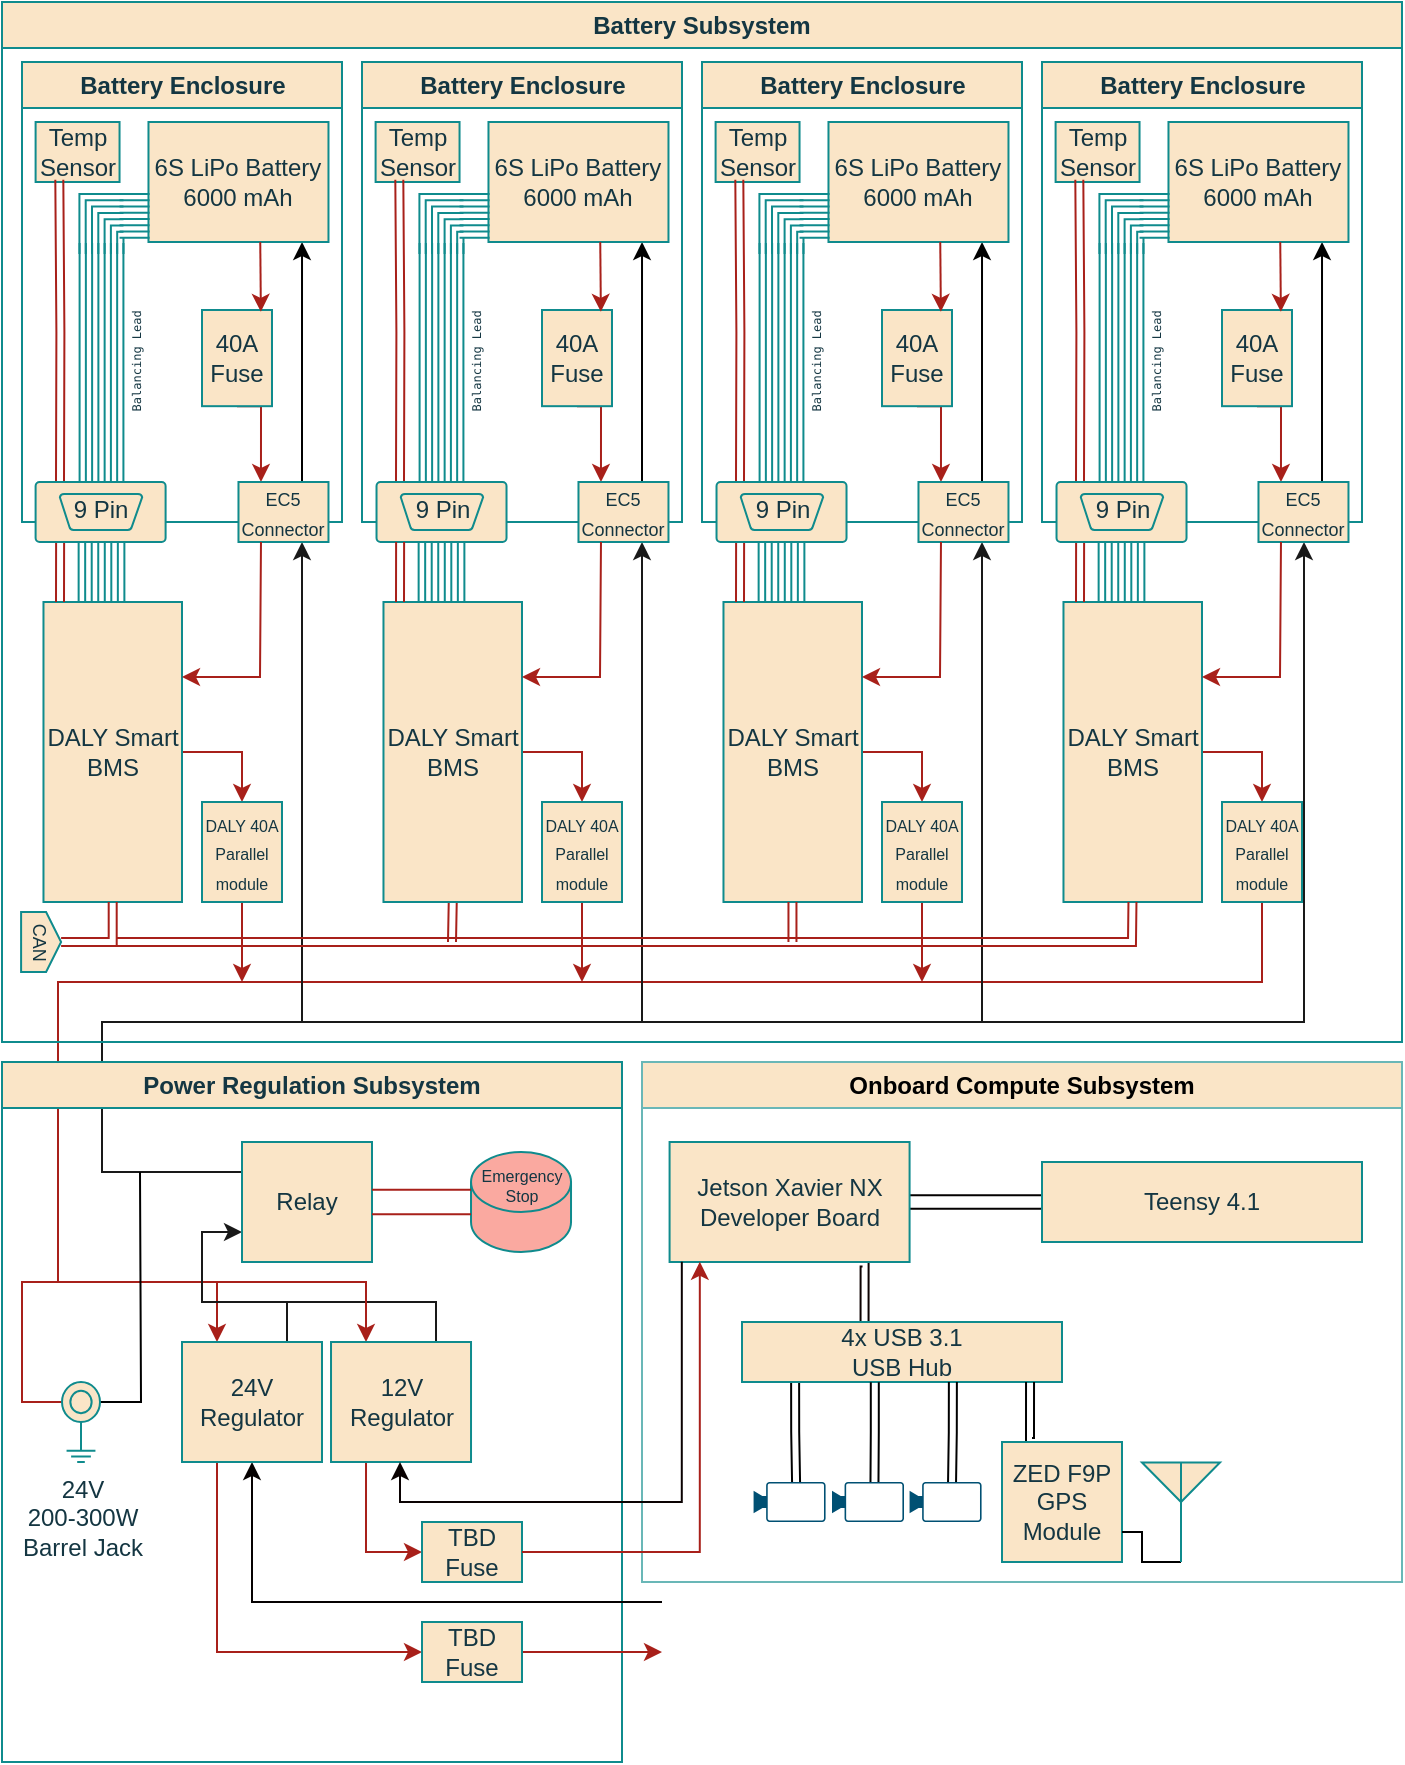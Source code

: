 <mxfile version="24.7.12">
  <diagram name="Page-1" id="U4LzexEA5z4gXmBC9XQn">
    <mxGraphModel dx="724" dy="360" grid="1" gridSize="10" guides="1" tooltips="1" connect="1" arrows="1" fold="1" page="1" pageScale="1" pageWidth="850" pageHeight="1100" background="#ffffff" math="0" shadow="0">
      <root>
        <mxCell id="0" />
        <mxCell id="1" parent="0" />
        <mxCell id="6z_8afMqLUwwlyAEEc4o-232" style="edgeStyle=orthogonalEdgeStyle;rounded=0;orthogonalLoop=1;jettySize=auto;html=1;exitX=0.5;exitY=1;exitDx=0;exitDy=0;labelBackgroundColor=none;strokeColor=#A8201A;fontColor=default;entryX=0.25;entryY=0;entryDx=0;entryDy=0;" parent="1" source="6z_8afMqLUwwlyAEEc4o-233" target="4kLDl25QIKVFQ8sIAu_H-13" edge="1">
          <mxGeometry relative="1" as="geometry">
            <mxPoint x="100" y="710" as="targetPoint" />
            <Array as="points">
              <mxPoint x="640" y="500" />
              <mxPoint x="38" y="500" />
              <mxPoint x="38" y="650" />
              <mxPoint x="118" y="650" />
            </Array>
          </mxGeometry>
        </mxCell>
        <mxCell id="6z_8afMqLUwwlyAEEc4o-218" style="edgeStyle=orthogonalEdgeStyle;rounded=0;orthogonalLoop=1;jettySize=auto;html=1;labelBackgroundColor=none;strokeColor=#191919;fontColor=default;exitX=0;exitY=0.25;exitDx=0;exitDy=0;" parent="1" source="4kLDl25QIKVFQ8sIAu_H-9" target="6z_8afMqLUwwlyAEEc4o-219" edge="1">
          <mxGeometry relative="1" as="geometry">
            <mxPoint x="120" y="620" as="sourcePoint" />
            <Array as="points">
              <mxPoint x="60" y="595" />
              <mxPoint x="60" y="520" />
              <mxPoint x="661" y="520" />
            </Array>
          </mxGeometry>
        </mxCell>
        <mxCell id="4kLDl25QIKVFQ8sIAu_H-2" value="Power Regulation Subsystem" style="swimlane;whiteSpace=wrap;html=1;collapsible=0;labelBackgroundColor=none;fillColor=#FAE5C7;strokeColor=#0F8B8D;fontColor=#143642;" parent="1" vertex="1">
          <mxGeometry x="10" y="540" width="310" height="350" as="geometry" />
        </mxCell>
        <mxCell id="4kLDl25QIKVFQ8sIAu_H-10" style="edgeStyle=orthogonalEdgeStyle;rounded=0;orthogonalLoop=1;jettySize=auto;html=1;strokeColor=#191919;fontColor=#143642;fillColor=#FAE5C7;entryX=0;entryY=0.75;entryDx=0;entryDy=0;exitX=0.75;exitY=0;exitDx=0;exitDy=0;" parent="4kLDl25QIKVFQ8sIAu_H-2" source="4kLDl25QIKVFQ8sIAu_H-13" target="4kLDl25QIKVFQ8sIAu_H-9" edge="1">
          <mxGeometry relative="1" as="geometry">
            <mxPoint x="80" y="130" as="sourcePoint" />
            <Array as="points">
              <mxPoint x="143" y="120" />
              <mxPoint x="100" y="120" />
              <mxPoint x="100" y="85" />
            </Array>
          </mxGeometry>
        </mxCell>
        <mxCell id="4kLDl25QIKVFQ8sIAu_H-9" value="Relay" style="whiteSpace=wrap;html=1;strokeColor=#0F8B8D;fontColor=#143642;fillColor=#FAE5C7;" parent="4kLDl25QIKVFQ8sIAu_H-2" vertex="1">
          <mxGeometry x="120" y="40" width="65" height="60" as="geometry" />
        </mxCell>
        <mxCell id="4kLDl25QIKVFQ8sIAu_H-25" style="edgeStyle=orthogonalEdgeStyle;rounded=0;orthogonalLoop=1;jettySize=auto;html=1;strokeColor=#050101;fontColor=#143642;fillColor=#FAE5C7;entryX=0.5;entryY=1;entryDx=0;entryDy=0;" parent="4kLDl25QIKVFQ8sIAu_H-2" target="4kLDl25QIKVFQ8sIAu_H-13" edge="1">
          <mxGeometry relative="1" as="geometry">
            <mxPoint x="330" y="270" as="sourcePoint" />
            <Array as="points">
              <mxPoint x="310" y="270" />
              <mxPoint x="125" y="270" />
            </Array>
          </mxGeometry>
        </mxCell>
        <mxCell id="CXnemEisMQlB7KgPm6j0-24" style="edgeStyle=orthogonalEdgeStyle;shape=connector;rounded=0;orthogonalLoop=1;jettySize=auto;html=1;entryX=0;entryY=0.5;entryDx=0;entryDy=0;strokeColor=#A8201A;align=center;verticalAlign=middle;fontFamily=Helvetica;fontSize=11;fontColor=#143642;labelBackgroundColor=default;endArrow=classic;fillColor=#FAE5C7;exitX=0.25;exitY=1;exitDx=0;exitDy=0;" parent="4kLDl25QIKVFQ8sIAu_H-2" source="4kLDl25QIKVFQ8sIAu_H-13" target="4kLDl25QIKVFQ8sIAu_H-26" edge="1">
          <mxGeometry relative="1" as="geometry">
            <Array as="points">
              <mxPoint x="108" y="295" />
            </Array>
          </mxGeometry>
        </mxCell>
        <mxCell id="4kLDl25QIKVFQ8sIAu_H-13" value="24V Regulator" style="rounded=0;whiteSpace=wrap;html=1;strokeColor=#0F8B8D;fontColor=#143642;fillColor=#FAE5C7;" parent="4kLDl25QIKVFQ8sIAu_H-2" vertex="1">
          <mxGeometry x="90" y="140" width="70" height="60" as="geometry" />
        </mxCell>
        <mxCell id="4kLDl25QIKVFQ8sIAu_H-16" style="edgeStyle=orthogonalEdgeStyle;rounded=0;orthogonalLoop=1;jettySize=auto;html=1;strokeColor=#191919;fontColor=#143642;fillColor=#FAE5C7;endArrow=none;endFill=0;exitX=0.75;exitY=0;exitDx=0;exitDy=0;" parent="4kLDl25QIKVFQ8sIAu_H-2" source="4kLDl25QIKVFQ8sIAu_H-14" edge="1">
          <mxGeometry relative="1" as="geometry">
            <mxPoint x="140" y="120" as="targetPoint" />
            <Array as="points">
              <mxPoint x="217" y="120" />
            </Array>
          </mxGeometry>
        </mxCell>
        <mxCell id="4kLDl25QIKVFQ8sIAu_H-18" style="edgeStyle=orthogonalEdgeStyle;rounded=0;orthogonalLoop=1;jettySize=auto;html=1;strokeColor=#A8201A;fontColor=#143642;fillColor=#FAE5C7;entryX=0.25;entryY=0;entryDx=0;entryDy=0;" parent="4kLDl25QIKVFQ8sIAu_H-2" target="4kLDl25QIKVFQ8sIAu_H-14" edge="1">
          <mxGeometry relative="1" as="geometry">
            <mxPoint x="107" y="110" as="sourcePoint" />
            <Array as="points">
              <mxPoint x="182" y="110" />
            </Array>
          </mxGeometry>
        </mxCell>
        <mxCell id="4kLDl25QIKVFQ8sIAu_H-28" style="edgeStyle=orthogonalEdgeStyle;rounded=0;orthogonalLoop=1;jettySize=auto;html=1;strokeColor=#A8201A;fontColor=#143642;fillColor=#FAE5C7;exitX=0.25;exitY=1;exitDx=0;exitDy=0;entryX=0;entryY=0.5;entryDx=0;entryDy=0;" parent="4kLDl25QIKVFQ8sIAu_H-2" source="4kLDl25QIKVFQ8sIAu_H-14" target="4kLDl25QIKVFQ8sIAu_H-29" edge="1">
          <mxGeometry relative="1" as="geometry">
            <mxPoint x="180" y="230" as="targetPoint" />
          </mxGeometry>
        </mxCell>
        <mxCell id="4kLDl25QIKVFQ8sIAu_H-14" value="12V Regulator" style="rounded=0;whiteSpace=wrap;html=1;strokeColor=#0F8B8D;fontColor=#143642;fillColor=#FAE5C7;" parent="4kLDl25QIKVFQ8sIAu_H-2" vertex="1">
          <mxGeometry x="164.51" y="140" width="70" height="60" as="geometry" />
        </mxCell>
        <mxCell id="CXnemEisMQlB7KgPm6j0-25" style="edgeStyle=orthogonalEdgeStyle;shape=connector;rounded=0;orthogonalLoop=1;jettySize=auto;html=1;strokeColor=#A8201A;align=center;verticalAlign=middle;fontFamily=Helvetica;fontSize=11;fontColor=#143642;labelBackgroundColor=default;endArrow=classic;fillColor=#FAE5C7;" parent="4kLDl25QIKVFQ8sIAu_H-2" source="4kLDl25QIKVFQ8sIAu_H-26" edge="1">
          <mxGeometry relative="1" as="geometry">
            <mxPoint x="330" y="295" as="targetPoint" />
          </mxGeometry>
        </mxCell>
        <mxCell id="4kLDl25QIKVFQ8sIAu_H-26" value="TBD&lt;div&gt;Fuse&lt;/div&gt;" style="whiteSpace=wrap;html=1;strokeColor=#0F8B8D;fontColor=#143642;fillColor=#FAE5C7;" parent="4kLDl25QIKVFQ8sIAu_H-2" vertex="1">
          <mxGeometry x="210" y="280" width="50" height="30" as="geometry" />
        </mxCell>
        <mxCell id="4kLDl25QIKVFQ8sIAu_H-29" value="TBD&lt;div&gt;Fuse&lt;/div&gt;" style="whiteSpace=wrap;html=1;strokeColor=#0F8B8D;fontColor=#143642;fillColor=#FAE5C7;" parent="4kLDl25QIKVFQ8sIAu_H-2" vertex="1">
          <mxGeometry x="210" y="230" width="50" height="30" as="geometry" />
        </mxCell>
        <mxCell id="4kLDl25QIKVFQ8sIAu_H-21" value="&lt;font style=&quot;font-size: 8px;&quot;&gt;Emergency Stop&lt;/font&gt;" style="shape=cylinder3;whiteSpace=wrap;html=1;boundedLbl=1;backgroundOutline=1;size=15;strokeColor=#0F8B8D;fontColor=#143642;fillColor=#FAA9A0;spacingTop=-41;fontSize=8;" parent="4kLDl25QIKVFQ8sIAu_H-2" vertex="1">
          <mxGeometry x="234.51" y="45" width="50" height="50" as="geometry" />
        </mxCell>
        <mxCell id="4kLDl25QIKVFQ8sIAu_H-11" style="edgeStyle=orthogonalEdgeStyle;rounded=0;orthogonalLoop=1;jettySize=auto;html=1;exitX=1;exitY=0.5;exitDx=0;exitDy=0;strokeColor=#A8201A;fontColor=#143642;fillColor=#FAE5C7;shape=link;width=12.326;entryX=0;entryY=0.5;entryDx=0;entryDy=0;entryPerimeter=0;" parent="4kLDl25QIKVFQ8sIAu_H-2" source="4kLDl25QIKVFQ8sIAu_H-9" target="4kLDl25QIKVFQ8sIAu_H-21" edge="1">
          <mxGeometry relative="1" as="geometry">
            <mxPoint x="240" y="60" as="targetPoint" />
          </mxGeometry>
        </mxCell>
        <mxCell id="i5OIsY9urdnVdyhrmxkR-5" style="edgeStyle=orthogonalEdgeStyle;rounded=0;orthogonalLoop=1;jettySize=auto;html=1;fontFamily=Helvetica;fontSize=12;fontColor=#143642;exitX=1;exitY=0.25;exitDx=0;exitDy=0;exitPerimeter=0;endArrow=none;endFill=0;" edge="1" parent="4kLDl25QIKVFQ8sIAu_H-2" source="i5OIsY9urdnVdyhrmxkR-4">
          <mxGeometry relative="1" as="geometry">
            <mxPoint x="69" y="55" as="targetPoint" />
          </mxGeometry>
        </mxCell>
        <mxCell id="i5OIsY9urdnVdyhrmxkR-6" style="edgeStyle=orthogonalEdgeStyle;rounded=0;orthogonalLoop=1;jettySize=auto;html=1;fontFamily=Helvetica;fontSize=12;fontColor=#143642;strokeColor=#a8201a;endArrow=none;endFill=0;exitX=0;exitY=0.25;exitDx=0;exitDy=0;exitPerimeter=0;" edge="1" parent="4kLDl25QIKVFQ8sIAu_H-2" source="i5OIsY9urdnVdyhrmxkR-4">
          <mxGeometry relative="1" as="geometry">
            <mxPoint x="30" y="110" as="targetPoint" />
            <Array as="points">
              <mxPoint x="10" y="170" />
              <mxPoint x="10" y="110" />
            </Array>
          </mxGeometry>
        </mxCell>
        <mxCell id="i5OIsY9urdnVdyhrmxkR-4" value="24V&lt;div&gt;200-300W&lt;/div&gt;&lt;div&gt;Barrel Jack&lt;/div&gt;" style="pointerEvents=1;verticalLabelPosition=bottom;shadow=0;dashed=0;align=center;html=1;verticalAlign=top;shape=mxgraph.electrical.miscellaneous.shielded_jack_plug;rounded=0;strokeColor=#0F8B8D;fontFamily=Helvetica;fontSize=12;fontColor=#143642;fillColor=#FAE5C7;" vertex="1" parent="4kLDl25QIKVFQ8sIAu_H-2">
          <mxGeometry x="30" y="160" width="19" height="40" as="geometry" />
        </mxCell>
        <mxCell id="CXnemEisMQlB7KgPm6j0-1" value="Onboard Compute Subsystem" style="swimlane;whiteSpace=wrap;html=1;fillColor=#fae5c7;collapsible=0;strokeWidth=1;strokeColor=#69b7b7;" parent="1" vertex="1">
          <mxGeometry x="330" y="540" width="380" height="260" as="geometry" />
        </mxCell>
        <mxCell id="CXnemEisMQlB7KgPm6j0-29" style="edgeStyle=orthogonalEdgeStyle;shape=link;rounded=0;orthogonalLoop=1;jettySize=auto;html=1;entryX=0;entryY=0.5;entryDx=0;entryDy=0;strokeColor=#030000;align=center;verticalAlign=middle;fontFamily=Helvetica;fontSize=12;fontColor=#143642;labelBackgroundColor=default;endArrow=classic;fillColor=#FAE5C7;width=6.667;" parent="CXnemEisMQlB7KgPm6j0-1" source="CXnemEisMQlB7KgPm6j0-27" target="CXnemEisMQlB7KgPm6j0-28" edge="1">
          <mxGeometry relative="1" as="geometry" />
        </mxCell>
        <mxCell id="CXnemEisMQlB7KgPm6j0-32" value="" style="edgeStyle=orthogonalEdgeStyle;shape=link;rounded=0;orthogonalLoop=1;jettySize=auto;html=1;strokeColor=#0D0202;align=center;verticalAlign=middle;fontFamily=Helvetica;fontSize=12;fontColor=#143642;labelBackgroundColor=default;endArrow=classic;fillColor=#FAE5C7;exitX=0.804;exitY=1.005;exitDx=0;exitDy=0;entryX=0.383;entryY=0.007;entryDx=0;entryDy=0;exitPerimeter=0;entryPerimeter=0;" parent="CXnemEisMQlB7KgPm6j0-1" source="CXnemEisMQlB7KgPm6j0-27" target="CXnemEisMQlB7KgPm6j0-31" edge="1">
          <mxGeometry relative="1" as="geometry" />
        </mxCell>
        <mxCell id="CXnemEisMQlB7KgPm6j0-27" value="Jetson Xavier NX Developer Board" style="whiteSpace=wrap;html=1;rounded=0;strokeColor=#0F8B8D;align=center;verticalAlign=middle;fontFamily=Helvetica;fontSize=12;fontColor=#143642;fillColor=#FAE5C7;" parent="CXnemEisMQlB7KgPm6j0-1" vertex="1">
          <mxGeometry x="13.79" y="40" width="120" height="60" as="geometry" />
        </mxCell>
        <mxCell id="CXnemEisMQlB7KgPm6j0-28" value="Teensy 4.1" style="rounded=0;whiteSpace=wrap;html=1;strokeColor=#0F8B8D;align=center;verticalAlign=middle;fontFamily=Helvetica;fontSize=12;fontColor=#143642;fillColor=#FAE5C7;" parent="CXnemEisMQlB7KgPm6j0-1" vertex="1">
          <mxGeometry x="200" y="50" width="160" height="40" as="geometry" />
        </mxCell>
        <mxCell id="CXnemEisMQlB7KgPm6j0-33" style="edgeStyle=orthogonalEdgeStyle;shape=link;rounded=0;orthogonalLoop=1;jettySize=auto;html=1;strokeColor=#000000;align=center;verticalAlign=middle;fontFamily=Helvetica;fontSize=12;fontColor=#143642;labelBackgroundColor=default;endArrow=classic;fillColor=#FAE5C7;entryX=0.59;entryY=0;entryDx=0;entryDy=0;entryPerimeter=0;exitX=0.166;exitY=0.964;exitDx=0;exitDy=0;exitPerimeter=0;" parent="CXnemEisMQlB7KgPm6j0-1" edge="1" target="CXnemEisMQlB7KgPm6j0-34" source="CXnemEisMQlB7KgPm6j0-31">
          <mxGeometry relative="1" as="geometry">
            <mxPoint x="70" y="180" as="targetPoint" />
            <mxPoint x="70.018" y="160" as="sourcePoint" />
          </mxGeometry>
        </mxCell>
        <mxCell id="CXnemEisMQlB7KgPm6j0-31" value="4x USB 3.1&lt;div&gt;USB Hub&lt;/div&gt;" style="whiteSpace=wrap;html=1;fillColor=#FAE5C7;strokeColor=#0F8B8D;fontColor=#143642;rounded=0;" parent="CXnemEisMQlB7KgPm6j0-1" vertex="1">
          <mxGeometry x="50" y="130" width="160" height="30" as="geometry" />
        </mxCell>
        <mxCell id="CXnemEisMQlB7KgPm6j0-34" value="" style="points=[[0,0.5,0],[0.19,0.02,0],[0.59,0,0],[0.985,0.02,0],[1,0.5,0],[0.985,0.98,0],[0.59,1,0],[0.19,0.98,0]];verticalLabelPosition=bottom;sketch=0;html=1;verticalAlign=top;aspect=fixed;align=center;pointerEvents=1;shape=mxgraph.cisco19.camera;fillColor=#005073;strokeColor=none;rounded=0;fontFamily=Helvetica;fontSize=12;fontColor=#143642;strokeWidth=1;perimeterSpacing=0;" parent="CXnemEisMQlB7KgPm6j0-1" vertex="1">
          <mxGeometry x="55.79" y="210" width="36" height="20" as="geometry" />
        </mxCell>
        <mxCell id="CXnemEisMQlB7KgPm6j0-35" style="edgeStyle=orthogonalEdgeStyle;shape=link;rounded=0;orthogonalLoop=1;jettySize=auto;html=1;strokeColor=#000000;align=center;verticalAlign=middle;fontFamily=Helvetica;fontSize=12;fontColor=#143642;labelBackgroundColor=default;endArrow=classic;fillColor=#FAE5C7;entryX=0.59;entryY=0;entryDx=0;entryDy=0;entryPerimeter=0;exitX=0.415;exitY=1.005;exitDx=0;exitDy=0;exitPerimeter=0;" parent="CXnemEisMQlB7KgPm6j0-1" edge="1" target="CXnemEisMQlB7KgPm6j0-36" source="CXnemEisMQlB7KgPm6j0-31">
          <mxGeometry relative="1" as="geometry">
            <mxPoint x="112" y="180" as="targetPoint" />
            <mxPoint x="112.018" y="160" as="sourcePoint" />
          </mxGeometry>
        </mxCell>
        <mxCell id="CXnemEisMQlB7KgPm6j0-36" value="" style="points=[[0,0.5,0],[0.19,0.02,0],[0.59,0,0],[0.985,0.02,0],[1,0.5,0],[0.985,0.98,0],[0.59,1,0],[0.19,0.98,0]];verticalLabelPosition=bottom;sketch=0;html=1;verticalAlign=top;aspect=fixed;align=center;pointerEvents=1;shape=mxgraph.cisco19.camera;fillColor=#005073;strokeColor=none;rounded=0;fontFamily=Helvetica;fontSize=12;fontColor=#143642;strokeWidth=1;perimeterSpacing=0;" parent="CXnemEisMQlB7KgPm6j0-1" vertex="1">
          <mxGeometry x="95" y="210" width="36" height="20" as="geometry" />
        </mxCell>
        <mxCell id="CXnemEisMQlB7KgPm6j0-37" style="edgeStyle=orthogonalEdgeStyle;shape=link;rounded=0;orthogonalLoop=1;jettySize=auto;html=1;strokeColor=#000000;align=center;verticalAlign=middle;fontFamily=Helvetica;fontSize=12;fontColor=#143642;labelBackgroundColor=default;endArrow=classic;fillColor=#FAE5C7;entryX=0.59;entryY=0;entryDx=0;entryDy=0;entryPerimeter=0;exitX=0.659;exitY=1;exitDx=0;exitDy=0;exitPerimeter=0;" parent="CXnemEisMQlB7KgPm6j0-1" edge="1" target="CXnemEisMQlB7KgPm6j0-38" source="CXnemEisMQlB7KgPm6j0-31">
          <mxGeometry relative="1" as="geometry">
            <mxPoint x="153.79" y="180" as="targetPoint" />
            <mxPoint x="153.808" y="160" as="sourcePoint" />
          </mxGeometry>
        </mxCell>
        <mxCell id="CXnemEisMQlB7KgPm6j0-38" value="" style="points=[[0,0.5,0],[0.19,0.02,0],[0.59,0,0],[0.985,0.02,0],[1,0.5,0],[0.985,0.98,0],[0.59,1,0],[0.19,0.98,0]];verticalLabelPosition=bottom;sketch=0;html=1;verticalAlign=top;aspect=fixed;align=center;pointerEvents=1;shape=mxgraph.cisco19.camera;fillColor=#005073;strokeColor=none;rounded=0;fontFamily=Helvetica;fontSize=12;fontColor=#143642;strokeWidth=1;perimeterSpacing=0;" parent="CXnemEisMQlB7KgPm6j0-1" vertex="1">
          <mxGeometry x="133.79" y="210" width="36" height="20" as="geometry" />
        </mxCell>
        <mxCell id="CXnemEisMQlB7KgPm6j0-40" style="edgeStyle=orthogonalEdgeStyle;shape=link;rounded=0;orthogonalLoop=1;jettySize=auto;html=1;strokeColor=#000000;align=center;verticalAlign=middle;fontFamily=Helvetica;fontSize=12;fontColor=#143642;labelBackgroundColor=default;endArrow=classic;fillColor=#FAE5C7;entryX=0.25;entryY=0;entryDx=0;entryDy=0;" parent="CXnemEisMQlB7KgPm6j0-1" edge="1" target="i5OIsY9urdnVdyhrmxkR-7">
          <mxGeometry relative="1" as="geometry">
            <mxPoint x="194" y="180" as="targetPoint" />
            <mxPoint x="194.018" y="160" as="sourcePoint" />
            <Array as="points">
              <mxPoint x="194" y="190" />
            </Array>
          </mxGeometry>
        </mxCell>
        <mxCell id="i5OIsY9urdnVdyhrmxkR-7" value="ZED F9P&lt;div&gt;GPS Module&lt;/div&gt;" style="whiteSpace=wrap;html=1;rounded=0;strokeColor=#0F8B8D;align=center;verticalAlign=middle;fontFamily=Helvetica;fontSize=12;fontColor=#143642;fillColor=#FAE5C7;" vertex="1" parent="CXnemEisMQlB7KgPm6j0-1">
          <mxGeometry x="180" y="190" width="60" height="60" as="geometry" />
        </mxCell>
        <mxCell id="i5OIsY9urdnVdyhrmxkR-10" value="" style="edgeStyle=orthogonalEdgeStyle;rounded=0;orthogonalLoop=1;jettySize=auto;html=1;fontFamily=Helvetica;fontSize=12;fontColor=#143642;exitX=0.5;exitY=1;exitDx=0;exitDy=0;exitPerimeter=0;endArrow=none;endFill=0;entryX=1;entryY=0.75;entryDx=0;entryDy=0;" edge="1" parent="CXnemEisMQlB7KgPm6j0-1" source="i5OIsY9urdnVdyhrmxkR-9" target="i5OIsY9urdnVdyhrmxkR-7">
          <mxGeometry relative="1" as="geometry">
            <mxPoint x="290" y="190" as="targetPoint" />
            <Array as="points">
              <mxPoint x="250" y="250" />
              <mxPoint x="250" y="235" />
            </Array>
          </mxGeometry>
        </mxCell>
        <mxCell id="i5OIsY9urdnVdyhrmxkR-9" value="" style="verticalLabelPosition=bottom;shadow=0;dashed=0;align=center;html=1;verticalAlign=top;shape=mxgraph.electrical.radio.aerial_-_antenna_2;rounded=0;strokeColor=#0F8B8D;fontFamily=Helvetica;fontSize=12;fontColor=#143642;fillColor=#FAE5C7;" vertex="1" parent="CXnemEisMQlB7KgPm6j0-1">
          <mxGeometry x="250" y="200" width="39" height="50" as="geometry" />
        </mxCell>
        <mxCell id="6z_8afMqLUwwlyAEEc4o-169" value="Battery Subsystem" style="swimlane;whiteSpace=wrap;html=1;strokeColor=#0F8B8D;fontColor=#143642;fillColor=#FAE5C7;collapsible=0;labelBackgroundColor=none;" parent="1" vertex="1">
          <mxGeometry x="10" y="10" width="700" height="520" as="geometry" />
        </mxCell>
        <mxCell id="nOU4_NgVh6XaABi12xhm-1" value="Battery Enclosure" style="swimlane;whiteSpace=wrap;html=1;spacingLeft=1;labelBackgroundColor=none;fillColor=#FAE5C7;strokeColor=#0F8B8D;fontColor=#143642;rounded=0;collapsible=0;" parent="6z_8afMqLUwwlyAEEc4o-169" vertex="1">
          <mxGeometry x="10" y="30" width="160" height="230" as="geometry">
            <mxRectangle x="30" y="10" width="140" height="30" as="alternateBounds" />
          </mxGeometry>
        </mxCell>
        <mxCell id="6z_8afMqLUwwlyAEEc4o-11" style="edgeStyle=orthogonalEdgeStyle;rounded=0;orthogonalLoop=1;jettySize=auto;html=1;exitX=0.5;exitY=1;exitDx=0;exitDy=0;entryX=0.25;entryY=0;entryDx=0;entryDy=0;strokeColor=#A8201A;fontColor=default;fillColor=#FAE5C7;labelBackgroundColor=none;" parent="nOU4_NgVh6XaABi12xhm-1" source="6z_8afMqLUwwlyAEEc4o-6" target="nOU4_NgVh6XaABi12xhm-57" edge="1">
          <mxGeometry relative="1" as="geometry" />
        </mxCell>
        <mxCell id="6z_8afMqLUwwlyAEEc4o-12" style="edgeStyle=orthogonalEdgeStyle;rounded=0;orthogonalLoop=1;jettySize=auto;html=1;entryX=0.853;entryY=1;entryDx=0;entryDy=0;entryPerimeter=0;strokeColor=#000000;fontColor=default;fillColor=#FAE5C7;labelBackgroundColor=none;" parent="nOU4_NgVh6XaABi12xhm-1" source="nOU4_NgVh6XaABi12xhm-57" target="nOU4_NgVh6XaABi12xhm-2" edge="1">
          <mxGeometry relative="1" as="geometry">
            <mxPoint x="133.2" y="89.04" as="targetPoint" />
            <Array as="points">
              <mxPoint x="140" y="180" />
              <mxPoint x="140" y="180" />
            </Array>
          </mxGeometry>
        </mxCell>
        <mxCell id="nOU4_NgVh6XaABi12xhm-2" value="6S LiPo Battery&lt;div&gt;6000 mAh&lt;/div&gt;" style="rounded=0;whiteSpace=wrap;html=1;labelBackgroundColor=none;fillColor=#FAE5C7;strokeColor=#0F8B8D;fontColor=#143642;" parent="nOU4_NgVh6XaABi12xhm-1" vertex="1">
          <mxGeometry x="63.24" y="30" width="90" height="60" as="geometry" />
        </mxCell>
        <mxCell id="nOU4_NgVh6XaABi12xhm-8" value="&lt;pre style=&quot;font-size: 6px; line-height: 0%;&quot;&gt;Balancing Lead&lt;/pre&gt;" style="verticalLabelPosition=bottom;shadow=0;align=center;html=1;verticalAlign=top;shape=mxgraph.electrical.transmission.8_line_bus;rotation=-90;spacingLeft=0;spacingTop=-6;labelBackgroundColor=none;fillColor=#FAE5C7;strokeColor=#0F8B8D;fontColor=#143642;rounded=0;" parent="nOU4_NgVh6XaABi12xhm-1" vertex="1">
          <mxGeometry x="-20" y="139.26" width="119.51" height="21.91" as="geometry" />
        </mxCell>
        <mxCell id="6z_8afMqLUwwlyAEEc4o-162" style="edgeStyle=orthogonalEdgeStyle;rounded=0;orthogonalLoop=1;jettySize=auto;html=1;labelBackgroundColor=none;strokeColor=#191919;fontColor=default;" parent="nOU4_NgVh6XaABi12xhm-1" target="nOU4_NgVh6XaABi12xhm-57" edge="1">
          <mxGeometry relative="1" as="geometry">
            <mxPoint x="140" y="480" as="sourcePoint" />
            <Array as="points">
              <mxPoint x="140" y="350" />
              <mxPoint x="140" y="350" />
            </Array>
          </mxGeometry>
        </mxCell>
        <mxCell id="nOU4_NgVh6XaABi12xhm-57" value="&lt;font style=&quot;font-size: 9px;&quot;&gt;EC5 Connector&lt;/font&gt;" style="whiteSpace=wrap;html=1;strokeColor=#0F8B8D;fontColor=#143642;fillColor=#FAE5C7;rounded=0;labelBackgroundColor=none;" parent="nOU4_NgVh6XaABi12xhm-1" vertex="1">
          <mxGeometry x="108.24" y="210" width="45" height="30" as="geometry" />
        </mxCell>
        <mxCell id="6z_8afMqLUwwlyAEEc4o-6" value="40A Fuse" style="whiteSpace=wrap;html=1;strokeColor=#0F8B8D;fontColor=#143642;fillColor=#FAE5C7;labelBackgroundColor=none;" parent="nOU4_NgVh6XaABi12xhm-1" vertex="1">
          <mxGeometry x="90.0" y="124.0" width="35" height="48.09" as="geometry" />
        </mxCell>
        <mxCell id="6z_8afMqLUwwlyAEEc4o-13" value="" style="verticalLabelPosition=bottom;shadow=0;dashed=0;align=center;html=1;verticalAlign=top;shape=mxgraph.electrical.transmission.eightLineBusElbow;notch=180;strokeColor=#0F8B8D;fontColor=#143642;fillColor=#FAE5C7;rotation=-180;labelBackgroundColor=none;" parent="nOU4_NgVh6XaABi12xhm-1" vertex="1">
          <mxGeometry x="28.71" y="66" width="22.03" height="30" as="geometry" />
        </mxCell>
        <mxCell id="6z_8afMqLUwwlyAEEc4o-15" value="&lt;pre style=&quot;font-size: 6px; line-height: 0%;&quot;&gt;&lt;br&gt;&lt;/pre&gt;" style="verticalLabelPosition=bottom;shadow=0;align=center;html=1;verticalAlign=top;shape=mxgraph.electrical.transmission.8_line_bus;rotation=-180;spacingLeft=0;spacingTop=-6;labelBackgroundColor=none;fillColor=#FAE5C7;strokeColor=#0F8B8D;fontColor=#143642;rounded=0;" parent="nOU4_NgVh6XaABi12xhm-1" vertex="1">
          <mxGeometry x="48.77" y="66" width="15.02" height="21.91" as="geometry" />
        </mxCell>
        <mxCell id="6z_8afMqLUwwlyAEEc4o-3" value="Temp&lt;div&gt;Sensor&lt;/div&gt;" style="whiteSpace=wrap;html=1;labelBackgroundColor=none;fillColor=#FAE5C7;strokeColor=#0F8B8D;fontColor=#143642;" parent="nOU4_NgVh6XaABi12xhm-1" vertex="1">
          <mxGeometry x="6.8" y="30" width="41.97" height="30" as="geometry" />
        </mxCell>
        <mxCell id="6z_8afMqLUwwlyAEEc4o-18" style="edgeStyle=orthogonalEdgeStyle;rounded=0;orthogonalLoop=1;jettySize=auto;html=1;strokeColor=#A8201A;fontColor=default;fillColor=#FAE5C7;shape=link;labelBackgroundColor=none;" parent="nOU4_NgVh6XaABi12xhm-1" edge="1">
          <mxGeometry relative="1" as="geometry">
            <mxPoint x="18.661" y="58.89" as="sourcePoint" />
            <mxPoint x="19" y="210" as="targetPoint" />
            <Array as="points" />
          </mxGeometry>
        </mxCell>
        <mxCell id="6z_8afMqLUwwlyAEEc4o-170" style="edgeStyle=orthogonalEdgeStyle;rounded=0;orthogonalLoop=1;jettySize=auto;html=1;entryX=0.841;entryY=0.019;entryDx=0;entryDy=0;entryPerimeter=0;strokeColor=#A8201A;fontColor=default;fillColor=#FAE5C7;exitX=0.621;exitY=1.001;exitDx=0;exitDy=0;exitPerimeter=0;labelBackgroundColor=none;" parent="nOU4_NgVh6XaABi12xhm-1" source="nOU4_NgVh6XaABi12xhm-2" target="6z_8afMqLUwwlyAEEc4o-6" edge="1">
          <mxGeometry relative="1" as="geometry" />
        </mxCell>
        <mxCell id="6z_8afMqLUwwlyAEEc4o-166" value="" style="edgeStyle=orthogonalEdgeStyle;rounded=0;orthogonalLoop=1;jettySize=auto;html=1;exitX=1;exitY=0.5;exitDx=0;exitDy=0;entryX=0.5;entryY=0;entryDx=0;entryDy=0;labelBackgroundColor=none;strokeColor=#A8201A;fontColor=default;" parent="6z_8afMqLUwwlyAEEc4o-169" source="nOU4_NgVh6XaABi12xhm-118" target="6z_8afMqLUwwlyAEEc4o-165" edge="1">
          <mxGeometry relative="1" as="geometry">
            <Array as="points" />
          </mxGeometry>
        </mxCell>
        <mxCell id="nOU4_NgVh6XaABi12xhm-118" value="DALY Smart BMS" style="whiteSpace=wrap;html=1;strokeColor=#0F8B8D;fontColor=#143642;fillColor=#FAE5C7;labelBackgroundColor=none;" parent="6z_8afMqLUwwlyAEEc4o-169" vertex="1">
          <mxGeometry x="20.74" y="300" width="69.26" height="150" as="geometry" />
        </mxCell>
        <mxCell id="nOU4_NgVh6XaABi12xhm-53" value="&lt;pre style=&quot;font-size: 6px; line-height: 0%;&quot;&gt;&lt;br&gt;&lt;/pre&gt;" style="verticalLabelPosition=bottom;shadow=0;align=center;html=1;verticalAlign=top;shape=mxgraph.electrical.transmission.8_line_bus;rotation=90;spacingLeft=0;spacingTop=-6;labelBackgroundColor=none;fillColor=#FAE5C7;strokeColor=#0F8B8D;fontColor=#143642;rounded=0;" parent="6z_8afMqLUwwlyAEEc4o-169" vertex="1">
          <mxGeometry x="34.55" y="273.71" width="30.41" height="22.87" as="geometry" />
        </mxCell>
        <mxCell id="6z_8afMqLUwwlyAEEc4o-19" style="edgeStyle=elbowEdgeStyle;rounded=0;orthogonalLoop=1;jettySize=auto;html=1;strokeColor=#A8201A;fontColor=default;fillColor=#FAE5C7;shape=link;labelBackgroundColor=none;" parent="6z_8afMqLUwwlyAEEc4o-169" edge="1">
          <mxGeometry relative="1" as="geometry">
            <mxPoint x="29.056" y="270" as="sourcePoint" />
            <mxPoint x="29" y="300" as="targetPoint" />
          </mxGeometry>
        </mxCell>
        <mxCell id="6z_8afMqLUwwlyAEEc4o-20" style="edgeStyle=elbowEdgeStyle;rounded=0;orthogonalLoop=1;jettySize=auto;html=1;entryX=1;entryY=0.25;entryDx=0;entryDy=0;strokeColor=#A8201A;fontColor=default;fillColor=#FAE5C7;labelBackgroundColor=none;exitX=0.25;exitY=1;exitDx=0;exitDy=0;" parent="6z_8afMqLUwwlyAEEc4o-169" source="nOU4_NgVh6XaABi12xhm-57" target="nOU4_NgVh6XaABi12xhm-118" edge="1">
          <mxGeometry relative="1" as="geometry">
            <mxPoint x="130" y="270" as="sourcePoint" />
            <mxPoint x="130" y="341.21" as="targetPoint" />
            <Array as="points">
              <mxPoint x="129" y="310" />
            </Array>
          </mxGeometry>
        </mxCell>
        <mxCell id="nOU4_NgVh6XaABi12xhm-6" value="&lt;p style=&quot;line-height: 105%;&quot;&gt;9 Pin&lt;/p&gt;" style="pointerEvents=1;verticalLabelPosition=bottom;shadow=0;dashed=0;align=center;html=1;verticalAlign=top;shape=mxgraph.electrical.miscellaneous.small_d_connector;horizontal=1;spacingLeft=0;spacingBottom=0;spacing=0;spacingTop=-39;labelBackgroundColor=none;fillColor=#FAE5C7;strokeColor=#0F8B8D;fontColor=#143642;rounded=0;" parent="6z_8afMqLUwwlyAEEc4o-169" vertex="1">
          <mxGeometry x="16.8" y="240" width="65" height="30" as="geometry" />
        </mxCell>
        <mxCell id="6z_8afMqLUwwlyAEEc4o-168" style="edgeStyle=orthogonalEdgeStyle;rounded=0;orthogonalLoop=1;jettySize=auto;html=1;exitX=0.5;exitY=1;exitDx=0;exitDy=0;labelBackgroundColor=none;strokeColor=#A8201A;fontColor=default;" parent="6z_8afMqLUwwlyAEEc4o-169" source="6z_8afMqLUwwlyAEEc4o-165" edge="1">
          <mxGeometry relative="1" as="geometry">
            <mxPoint x="120" y="490" as="targetPoint" />
          </mxGeometry>
        </mxCell>
        <mxCell id="6z_8afMqLUwwlyAEEc4o-165" value="&lt;font style=&quot;font-size: 8px;&quot;&gt;DALY 40A Parallel module&lt;/font&gt;" style="whiteSpace=wrap;html=1;fillColor=#FAE5C7;strokeColor=#0F8B8D;fontColor=#143642;labelBackgroundColor=none;" parent="6z_8afMqLUwwlyAEEc4o-169" vertex="1">
          <mxGeometry x="100" y="400" width="40" height="50" as="geometry" />
        </mxCell>
        <mxCell id="6z_8afMqLUwwlyAEEc4o-171" value="Battery Enclosure" style="swimlane;whiteSpace=wrap;html=1;spacingLeft=1;labelBackgroundColor=none;fillColor=#FAE5C7;strokeColor=#0F8B8D;fontColor=#143642;rounded=0;collapsible=0;" parent="6z_8afMqLUwwlyAEEc4o-169" vertex="1">
          <mxGeometry x="180" y="30" width="160" height="230" as="geometry">
            <mxRectangle x="30" y="10" width="140" height="30" as="alternateBounds" />
          </mxGeometry>
        </mxCell>
        <mxCell id="6z_8afMqLUwwlyAEEc4o-172" style="edgeStyle=orthogonalEdgeStyle;rounded=0;orthogonalLoop=1;jettySize=auto;html=1;exitX=0.5;exitY=1;exitDx=0;exitDy=0;entryX=0.25;entryY=0;entryDx=0;entryDy=0;strokeColor=#A8201A;fontColor=default;fillColor=#FAE5C7;labelBackgroundColor=none;" parent="6z_8afMqLUwwlyAEEc4o-171" source="6z_8afMqLUwwlyAEEc4o-178" target="6z_8afMqLUwwlyAEEc4o-177" edge="1">
          <mxGeometry relative="1" as="geometry" />
        </mxCell>
        <mxCell id="6z_8afMqLUwwlyAEEc4o-173" style="edgeStyle=orthogonalEdgeStyle;rounded=0;orthogonalLoop=1;jettySize=auto;html=1;entryX=0.853;entryY=1;entryDx=0;entryDy=0;entryPerimeter=0;strokeColor=#000000;fontColor=default;fillColor=#FAE5C7;labelBackgroundColor=none;" parent="6z_8afMqLUwwlyAEEc4o-171" source="6z_8afMqLUwwlyAEEc4o-177" target="6z_8afMqLUwwlyAEEc4o-174" edge="1">
          <mxGeometry relative="1" as="geometry">
            <mxPoint x="133.2" y="89.04" as="targetPoint" />
            <Array as="points">
              <mxPoint x="140" y="180" />
              <mxPoint x="140" y="180" />
            </Array>
          </mxGeometry>
        </mxCell>
        <mxCell id="6z_8afMqLUwwlyAEEc4o-174" value="6S LiPo Battery&lt;div&gt;6000 mAh&lt;/div&gt;" style="rounded=0;whiteSpace=wrap;html=1;labelBackgroundColor=none;fillColor=#FAE5C7;strokeColor=#0F8B8D;fontColor=#143642;" parent="6z_8afMqLUwwlyAEEc4o-171" vertex="1">
          <mxGeometry x="63.24" y="30" width="90" height="60" as="geometry" />
        </mxCell>
        <mxCell id="6z_8afMqLUwwlyAEEc4o-175" value="&lt;pre style=&quot;font-size: 6px; line-height: 0%;&quot;&gt;Balancing Lead&lt;/pre&gt;" style="verticalLabelPosition=bottom;shadow=0;align=center;html=1;verticalAlign=top;shape=mxgraph.electrical.transmission.8_line_bus;rotation=-90;spacingLeft=0;spacingTop=-6;labelBackgroundColor=none;fillColor=#FAE5C7;strokeColor=#0F8B8D;fontColor=#143642;rounded=0;" parent="6z_8afMqLUwwlyAEEc4o-171" vertex="1">
          <mxGeometry x="-20" y="139.26" width="119.51" height="21.91" as="geometry" />
        </mxCell>
        <mxCell id="6z_8afMqLUwwlyAEEc4o-176" style="edgeStyle=orthogonalEdgeStyle;rounded=0;orthogonalLoop=1;jettySize=auto;html=1;labelBackgroundColor=none;strokeColor=#191919;fontColor=default;" parent="6z_8afMqLUwwlyAEEc4o-171" target="6z_8afMqLUwwlyAEEc4o-177" edge="1">
          <mxGeometry relative="1" as="geometry">
            <mxPoint x="140" y="480" as="sourcePoint" />
            <Array as="points">
              <mxPoint x="140" y="350" />
              <mxPoint x="140" y="350" />
            </Array>
          </mxGeometry>
        </mxCell>
        <mxCell id="6z_8afMqLUwwlyAEEc4o-177" value="&lt;font style=&quot;font-size: 9px;&quot;&gt;EC5 Connector&lt;/font&gt;" style="whiteSpace=wrap;html=1;strokeColor=#0F8B8D;fontColor=#143642;fillColor=#FAE5C7;rounded=0;labelBackgroundColor=none;" parent="6z_8afMqLUwwlyAEEc4o-171" vertex="1">
          <mxGeometry x="108.24" y="210" width="45" height="30" as="geometry" />
        </mxCell>
        <mxCell id="6z_8afMqLUwwlyAEEc4o-178" value="40A Fuse" style="whiteSpace=wrap;html=1;strokeColor=#0F8B8D;fontColor=#143642;fillColor=#FAE5C7;labelBackgroundColor=none;" parent="6z_8afMqLUwwlyAEEc4o-171" vertex="1">
          <mxGeometry x="90.0" y="124.0" width="35" height="48.09" as="geometry" />
        </mxCell>
        <mxCell id="6z_8afMqLUwwlyAEEc4o-179" value="" style="verticalLabelPosition=bottom;shadow=0;dashed=0;align=center;html=1;verticalAlign=top;shape=mxgraph.electrical.transmission.eightLineBusElbow;notch=180;strokeColor=#0F8B8D;fontColor=#143642;fillColor=#FAE5C7;rotation=-180;labelBackgroundColor=none;" parent="6z_8afMqLUwwlyAEEc4o-171" vertex="1">
          <mxGeometry x="28.71" y="66" width="22.03" height="30" as="geometry" />
        </mxCell>
        <mxCell id="6z_8afMqLUwwlyAEEc4o-180" value="&lt;pre style=&quot;font-size: 6px; line-height: 0%;&quot;&gt;&lt;br&gt;&lt;/pre&gt;" style="verticalLabelPosition=bottom;shadow=0;align=center;html=1;verticalAlign=top;shape=mxgraph.electrical.transmission.8_line_bus;rotation=-180;spacingLeft=0;spacingTop=-6;labelBackgroundColor=none;fillColor=#FAE5C7;strokeColor=#0F8B8D;fontColor=#143642;rounded=0;" parent="6z_8afMqLUwwlyAEEc4o-171" vertex="1">
          <mxGeometry x="48.77" y="66" width="15.02" height="21.91" as="geometry" />
        </mxCell>
        <mxCell id="6z_8afMqLUwwlyAEEc4o-181" value="Temp&lt;div&gt;Sensor&lt;/div&gt;" style="whiteSpace=wrap;html=1;labelBackgroundColor=none;fillColor=#FAE5C7;strokeColor=#0F8B8D;fontColor=#143642;" parent="6z_8afMqLUwwlyAEEc4o-171" vertex="1">
          <mxGeometry x="6.8" y="30" width="41.97" height="30" as="geometry" />
        </mxCell>
        <mxCell id="6z_8afMqLUwwlyAEEc4o-182" style="edgeStyle=orthogonalEdgeStyle;rounded=0;orthogonalLoop=1;jettySize=auto;html=1;strokeColor=#A8201A;fontColor=default;fillColor=#FAE5C7;shape=link;labelBackgroundColor=none;" parent="6z_8afMqLUwwlyAEEc4o-171" edge="1">
          <mxGeometry relative="1" as="geometry">
            <mxPoint x="18.661" y="58.89" as="sourcePoint" />
            <mxPoint x="19" y="210" as="targetPoint" />
            <Array as="points" />
          </mxGeometry>
        </mxCell>
        <mxCell id="6z_8afMqLUwwlyAEEc4o-183" style="edgeStyle=orthogonalEdgeStyle;rounded=0;orthogonalLoop=1;jettySize=auto;html=1;entryX=0.841;entryY=0.019;entryDx=0;entryDy=0;entryPerimeter=0;strokeColor=#A8201A;fontColor=default;fillColor=#FAE5C7;exitX=0.621;exitY=1.001;exitDx=0;exitDy=0;exitPerimeter=0;labelBackgroundColor=none;" parent="6z_8afMqLUwwlyAEEc4o-171" source="6z_8afMqLUwwlyAEEc4o-174" target="6z_8afMqLUwwlyAEEc4o-178" edge="1">
          <mxGeometry relative="1" as="geometry" />
        </mxCell>
        <mxCell id="CXnemEisMQlB7KgPm6j0-4" value="&lt;p style=&quot;line-height: 105%;&quot;&gt;9 Pin&lt;/p&gt;" style="pointerEvents=1;verticalLabelPosition=bottom;shadow=0;dashed=0;align=center;html=1;verticalAlign=top;shape=mxgraph.electrical.miscellaneous.small_d_connector;horizontal=1;spacingLeft=0;spacingBottom=0;spacing=0;spacingTop=-39;labelBackgroundColor=none;fillColor=#FAE5C7;strokeColor=#0F8B8D;fontColor=#143642;rounded=0;" parent="6z_8afMqLUwwlyAEEc4o-171" vertex="1">
          <mxGeometry x="7.26" y="210" width="65" height="30" as="geometry" />
        </mxCell>
        <mxCell id="6z_8afMqLUwwlyAEEc4o-184" value="" style="edgeStyle=orthogonalEdgeStyle;rounded=0;orthogonalLoop=1;jettySize=auto;html=1;exitX=1;exitY=0.5;exitDx=0;exitDy=0;entryX=0.5;entryY=0;entryDx=0;entryDy=0;labelBackgroundColor=none;strokeColor=#A8201A;fontColor=default;" parent="6z_8afMqLUwwlyAEEc4o-169" source="6z_8afMqLUwwlyAEEc4o-185" target="6z_8afMqLUwwlyAEEc4o-191" edge="1">
          <mxGeometry relative="1" as="geometry">
            <Array as="points" />
          </mxGeometry>
        </mxCell>
        <mxCell id="5vFk3YhiuI77391CFOQ8-2" style="edgeStyle=none;curved=1;rounded=0;orthogonalLoop=1;jettySize=auto;html=1;fontFamily=Architects Daughter;fontSource=https%3A%2F%2Ffonts.googleapis.com%2Fcss%3Ffamily%3DArchitects%2BDaughter;fontSize=16;endArrow=open;sourcePerimeterSpacing=8;targetPerimeterSpacing=8;shape=link;entryX=0.5;entryY=1;entryDx=0;entryDy=0;labelBackgroundColor=none;strokeColor=#A8201A;fontColor=default;" parent="6z_8afMqLUwwlyAEEc4o-169" target="6z_8afMqLUwwlyAEEc4o-185" edge="1">
          <mxGeometry relative="1" as="geometry">
            <mxPoint x="230" y="480" as="targetPoint" />
            <mxPoint x="225" y="470" as="sourcePoint" />
          </mxGeometry>
        </mxCell>
        <mxCell id="6z_8afMqLUwwlyAEEc4o-185" value="DALY Smart BMS" style="whiteSpace=wrap;html=1;strokeColor=#0F8B8D;fontColor=#143642;fillColor=#FAE5C7;labelBackgroundColor=none;" parent="6z_8afMqLUwwlyAEEc4o-169" vertex="1">
          <mxGeometry x="190.74" y="300" width="69.26" height="150" as="geometry" />
        </mxCell>
        <mxCell id="6z_8afMqLUwwlyAEEc4o-186" value="&lt;pre style=&quot;font-size: 6px; line-height: 0%;&quot;&gt;&lt;br&gt;&lt;/pre&gt;" style="verticalLabelPosition=bottom;shadow=0;align=center;html=1;verticalAlign=top;shape=mxgraph.electrical.transmission.8_line_bus;rotation=90;spacingLeft=0;spacingTop=-6;labelBackgroundColor=none;fillColor=#FAE5C7;strokeColor=#0F8B8D;fontColor=#143642;rounded=0;" parent="6z_8afMqLUwwlyAEEc4o-169" vertex="1">
          <mxGeometry x="204.55" y="273.71" width="30.41" height="22.87" as="geometry" />
        </mxCell>
        <mxCell id="6z_8afMqLUwwlyAEEc4o-187" style="edgeStyle=elbowEdgeStyle;rounded=0;orthogonalLoop=1;jettySize=auto;html=1;strokeColor=#A8201A;fontColor=default;fillColor=#FAE5C7;shape=link;labelBackgroundColor=none;" parent="6z_8afMqLUwwlyAEEc4o-169" edge="1">
          <mxGeometry relative="1" as="geometry">
            <mxPoint x="199.056" y="270" as="sourcePoint" />
            <mxPoint x="199" y="300" as="targetPoint" />
          </mxGeometry>
        </mxCell>
        <mxCell id="6z_8afMqLUwwlyAEEc4o-188" style="edgeStyle=elbowEdgeStyle;rounded=0;orthogonalLoop=1;jettySize=auto;html=1;entryX=1;entryY=0.25;entryDx=0;entryDy=0;strokeColor=#A8201A;fontColor=default;fillColor=#FAE5C7;labelBackgroundColor=none;exitX=0.25;exitY=1;exitDx=0;exitDy=0;" parent="6z_8afMqLUwwlyAEEc4o-169" source="6z_8afMqLUwwlyAEEc4o-177" target="6z_8afMqLUwwlyAEEc4o-185" edge="1">
          <mxGeometry relative="1" as="geometry">
            <mxPoint x="300" y="270" as="sourcePoint" />
            <mxPoint x="300" y="341.21" as="targetPoint" />
            <Array as="points">
              <mxPoint x="299" y="310" />
            </Array>
          </mxGeometry>
        </mxCell>
        <mxCell id="6z_8afMqLUwwlyAEEc4o-190" style="edgeStyle=orthogonalEdgeStyle;rounded=0;orthogonalLoop=1;jettySize=auto;html=1;exitX=0.5;exitY=1;exitDx=0;exitDy=0;labelBackgroundColor=none;strokeColor=#A8201A;fontColor=default;" parent="6z_8afMqLUwwlyAEEc4o-169" source="6z_8afMqLUwwlyAEEc4o-191" edge="1">
          <mxGeometry relative="1" as="geometry">
            <mxPoint x="290" y="490" as="targetPoint" />
          </mxGeometry>
        </mxCell>
        <mxCell id="6z_8afMqLUwwlyAEEc4o-191" value="&lt;font style=&quot;font-size: 8px;&quot;&gt;DALY 40A Parallel module&lt;/font&gt;" style="whiteSpace=wrap;html=1;fillColor=#FAE5C7;strokeColor=#0F8B8D;fontColor=#143642;labelBackgroundColor=none;" parent="6z_8afMqLUwwlyAEEc4o-169" vertex="1">
          <mxGeometry x="270" y="400" width="40" height="50" as="geometry" />
        </mxCell>
        <mxCell id="6z_8afMqLUwwlyAEEc4o-192" value="Battery Enclosure" style="swimlane;whiteSpace=wrap;html=1;spacingLeft=1;labelBackgroundColor=none;fillColor=#FAE5C7;strokeColor=#0F8B8D;fontColor=#143642;rounded=0;collapsible=0;" parent="6z_8afMqLUwwlyAEEc4o-169" vertex="1">
          <mxGeometry x="350" y="30" width="160" height="230" as="geometry">
            <mxRectangle x="30" y="10" width="140" height="30" as="alternateBounds" />
          </mxGeometry>
        </mxCell>
        <mxCell id="6z_8afMqLUwwlyAEEc4o-193" style="edgeStyle=orthogonalEdgeStyle;rounded=0;orthogonalLoop=1;jettySize=auto;html=1;exitX=0.5;exitY=1;exitDx=0;exitDy=0;entryX=0.25;entryY=0;entryDx=0;entryDy=0;strokeColor=#A8201A;fontColor=default;fillColor=#FAE5C7;labelBackgroundColor=none;" parent="6z_8afMqLUwwlyAEEc4o-192" source="6z_8afMqLUwwlyAEEc4o-199" target="6z_8afMqLUwwlyAEEc4o-198" edge="1">
          <mxGeometry relative="1" as="geometry" />
        </mxCell>
        <mxCell id="6z_8afMqLUwwlyAEEc4o-194" style="edgeStyle=orthogonalEdgeStyle;rounded=0;orthogonalLoop=1;jettySize=auto;html=1;entryX=0.853;entryY=1;entryDx=0;entryDy=0;entryPerimeter=0;strokeColor=#000000;fontColor=default;fillColor=#FAE5C7;labelBackgroundColor=none;" parent="6z_8afMqLUwwlyAEEc4o-192" source="6z_8afMqLUwwlyAEEc4o-198" target="6z_8afMqLUwwlyAEEc4o-195" edge="1">
          <mxGeometry relative="1" as="geometry">
            <mxPoint x="133.2" y="89.04" as="targetPoint" />
            <Array as="points">
              <mxPoint x="140" y="180" />
              <mxPoint x="140" y="180" />
            </Array>
          </mxGeometry>
        </mxCell>
        <mxCell id="6z_8afMqLUwwlyAEEc4o-195" value="6S LiPo Battery&lt;div&gt;6000 mAh&lt;/div&gt;" style="rounded=0;whiteSpace=wrap;html=1;labelBackgroundColor=none;fillColor=#FAE5C7;strokeColor=#0F8B8D;fontColor=#143642;" parent="6z_8afMqLUwwlyAEEc4o-192" vertex="1">
          <mxGeometry x="63.24" y="30" width="90" height="60" as="geometry" />
        </mxCell>
        <mxCell id="6z_8afMqLUwwlyAEEc4o-196" value="&lt;pre style=&quot;font-size: 6px; line-height: 0%;&quot;&gt;Balancing Lead&lt;/pre&gt;" style="verticalLabelPosition=bottom;shadow=0;align=center;html=1;verticalAlign=top;shape=mxgraph.electrical.transmission.8_line_bus;rotation=-90;spacingLeft=0;spacingTop=-6;labelBackgroundColor=none;fillColor=#FAE5C7;strokeColor=#0F8B8D;fontColor=#143642;rounded=0;" parent="6z_8afMqLUwwlyAEEc4o-192" vertex="1">
          <mxGeometry x="-20" y="139.26" width="119.51" height="21.91" as="geometry" />
        </mxCell>
        <mxCell id="6z_8afMqLUwwlyAEEc4o-197" style="edgeStyle=orthogonalEdgeStyle;rounded=0;orthogonalLoop=1;jettySize=auto;html=1;labelBackgroundColor=none;strokeColor=#191919;fontColor=default;" parent="6z_8afMqLUwwlyAEEc4o-192" target="6z_8afMqLUwwlyAEEc4o-198" edge="1">
          <mxGeometry relative="1" as="geometry">
            <mxPoint x="140" y="480" as="sourcePoint" />
            <Array as="points">
              <mxPoint x="140" y="350" />
              <mxPoint x="140" y="350" />
            </Array>
          </mxGeometry>
        </mxCell>
        <mxCell id="6z_8afMqLUwwlyAEEc4o-198" value="&lt;font style=&quot;font-size: 9px;&quot;&gt;EC5 Connector&lt;/font&gt;" style="whiteSpace=wrap;html=1;strokeColor=#0F8B8D;fontColor=#143642;fillColor=#FAE5C7;rounded=0;labelBackgroundColor=none;" parent="6z_8afMqLUwwlyAEEc4o-192" vertex="1">
          <mxGeometry x="108.24" y="210" width="45" height="30" as="geometry" />
        </mxCell>
        <mxCell id="6z_8afMqLUwwlyAEEc4o-199" value="40A Fuse" style="whiteSpace=wrap;html=1;strokeColor=#0F8B8D;fontColor=#143642;fillColor=#FAE5C7;labelBackgroundColor=none;" parent="6z_8afMqLUwwlyAEEc4o-192" vertex="1">
          <mxGeometry x="90.0" y="124.0" width="35" height="48.09" as="geometry" />
        </mxCell>
        <mxCell id="6z_8afMqLUwwlyAEEc4o-200" value="" style="verticalLabelPosition=bottom;shadow=0;dashed=0;align=center;html=1;verticalAlign=top;shape=mxgraph.electrical.transmission.eightLineBusElbow;notch=180;strokeColor=#0F8B8D;fontColor=#143642;fillColor=#FAE5C7;rotation=-180;labelBackgroundColor=none;" parent="6z_8afMqLUwwlyAEEc4o-192" vertex="1">
          <mxGeometry x="28.71" y="66" width="22.03" height="30" as="geometry" />
        </mxCell>
        <mxCell id="6z_8afMqLUwwlyAEEc4o-201" value="&lt;pre style=&quot;font-size: 6px; line-height: 0%;&quot;&gt;&lt;br&gt;&lt;/pre&gt;" style="verticalLabelPosition=bottom;shadow=0;align=center;html=1;verticalAlign=top;shape=mxgraph.electrical.transmission.8_line_bus;rotation=-180;spacingLeft=0;spacingTop=-6;labelBackgroundColor=none;fillColor=#FAE5C7;strokeColor=#0F8B8D;fontColor=#143642;rounded=0;" parent="6z_8afMqLUwwlyAEEc4o-192" vertex="1">
          <mxGeometry x="48.77" y="66" width="15.02" height="21.91" as="geometry" />
        </mxCell>
        <mxCell id="6z_8afMqLUwwlyAEEc4o-202" value="Temp&lt;div&gt;Sensor&lt;/div&gt;" style="whiteSpace=wrap;html=1;labelBackgroundColor=none;fillColor=#FAE5C7;strokeColor=#0F8B8D;fontColor=#143642;" parent="6z_8afMqLUwwlyAEEc4o-192" vertex="1">
          <mxGeometry x="6.8" y="30" width="41.97" height="30" as="geometry" />
        </mxCell>
        <mxCell id="6z_8afMqLUwwlyAEEc4o-203" style="edgeStyle=orthogonalEdgeStyle;rounded=0;orthogonalLoop=1;jettySize=auto;html=1;strokeColor=#A8201A;fontColor=default;fillColor=#FAE5C7;shape=link;labelBackgroundColor=none;" parent="6z_8afMqLUwwlyAEEc4o-192" edge="1">
          <mxGeometry relative="1" as="geometry">
            <mxPoint x="18.661" y="58.89" as="sourcePoint" />
            <mxPoint x="19" y="210" as="targetPoint" />
            <Array as="points" />
          </mxGeometry>
        </mxCell>
        <mxCell id="6z_8afMqLUwwlyAEEc4o-204" style="edgeStyle=orthogonalEdgeStyle;rounded=0;orthogonalLoop=1;jettySize=auto;html=1;entryX=0.841;entryY=0.019;entryDx=0;entryDy=0;entryPerimeter=0;strokeColor=#A8201A;fontColor=default;fillColor=#FAE5C7;exitX=0.621;exitY=1.001;exitDx=0;exitDy=0;exitPerimeter=0;labelBackgroundColor=none;" parent="6z_8afMqLUwwlyAEEc4o-192" source="6z_8afMqLUwwlyAEEc4o-195" target="6z_8afMqLUwwlyAEEc4o-199" edge="1">
          <mxGeometry relative="1" as="geometry" />
        </mxCell>
        <mxCell id="6z_8afMqLUwwlyAEEc4o-205" value="" style="edgeStyle=orthogonalEdgeStyle;rounded=0;orthogonalLoop=1;jettySize=auto;html=1;exitX=1;exitY=0.5;exitDx=0;exitDy=0;entryX=0.5;entryY=0;entryDx=0;entryDy=0;labelBackgroundColor=none;strokeColor=#A8201A;fontColor=default;" parent="6z_8afMqLUwwlyAEEc4o-169" source="6z_8afMqLUwwlyAEEc4o-206" target="6z_8afMqLUwwlyAEEc4o-212" edge="1">
          <mxGeometry relative="1" as="geometry">
            <Array as="points" />
          </mxGeometry>
        </mxCell>
        <mxCell id="6z_8afMqLUwwlyAEEc4o-206" value="DALY Smart BMS" style="whiteSpace=wrap;html=1;strokeColor=#0F8B8D;fontColor=#143642;fillColor=#FAE5C7;labelBackgroundColor=none;" parent="6z_8afMqLUwwlyAEEc4o-169" vertex="1">
          <mxGeometry x="360.74" y="300" width="69.26" height="150" as="geometry" />
        </mxCell>
        <mxCell id="6z_8afMqLUwwlyAEEc4o-207" value="&lt;pre style=&quot;font-size: 6px; line-height: 0%;&quot;&gt;&lt;br&gt;&lt;/pre&gt;" style="verticalLabelPosition=bottom;shadow=0;align=center;html=1;verticalAlign=top;shape=mxgraph.electrical.transmission.8_line_bus;rotation=90;spacingLeft=0;spacingTop=-6;labelBackgroundColor=none;fillColor=#FAE5C7;strokeColor=#0F8B8D;fontColor=#143642;rounded=0;" parent="6z_8afMqLUwwlyAEEc4o-169" vertex="1">
          <mxGeometry x="374.55" y="273.71" width="30.41" height="22.87" as="geometry" />
        </mxCell>
        <mxCell id="6z_8afMqLUwwlyAEEc4o-208" style="edgeStyle=elbowEdgeStyle;rounded=0;orthogonalLoop=1;jettySize=auto;html=1;strokeColor=#A8201A;fontColor=default;fillColor=#FAE5C7;shape=link;labelBackgroundColor=none;" parent="6z_8afMqLUwwlyAEEc4o-169" edge="1">
          <mxGeometry relative="1" as="geometry">
            <mxPoint x="369.056" y="270" as="sourcePoint" />
            <mxPoint x="369" y="300" as="targetPoint" />
          </mxGeometry>
        </mxCell>
        <mxCell id="6z_8afMqLUwwlyAEEc4o-209" style="edgeStyle=elbowEdgeStyle;rounded=0;orthogonalLoop=1;jettySize=auto;html=1;entryX=1;entryY=0.25;entryDx=0;entryDy=0;strokeColor=#A8201A;fontColor=default;fillColor=#FAE5C7;labelBackgroundColor=none;exitX=0.25;exitY=1;exitDx=0;exitDy=0;" parent="6z_8afMqLUwwlyAEEc4o-169" source="6z_8afMqLUwwlyAEEc4o-198" target="6z_8afMqLUwwlyAEEc4o-206" edge="1">
          <mxGeometry relative="1" as="geometry">
            <mxPoint x="470" y="270" as="sourcePoint" />
            <mxPoint x="470" y="341.21" as="targetPoint" />
            <Array as="points">
              <mxPoint x="469" y="310" />
            </Array>
          </mxGeometry>
        </mxCell>
        <mxCell id="6z_8afMqLUwwlyAEEc4o-211" style="edgeStyle=orthogonalEdgeStyle;rounded=0;orthogonalLoop=1;jettySize=auto;html=1;exitX=0.5;exitY=1;exitDx=0;exitDy=0;labelBackgroundColor=none;strokeColor=#A8201A;fontColor=default;" parent="6z_8afMqLUwwlyAEEc4o-169" source="6z_8afMqLUwwlyAEEc4o-212" edge="1">
          <mxGeometry relative="1" as="geometry">
            <mxPoint x="460" y="490" as="targetPoint" />
          </mxGeometry>
        </mxCell>
        <mxCell id="6z_8afMqLUwwlyAEEc4o-212" value="&lt;font style=&quot;font-size: 8px;&quot;&gt;DALY 40A Parallel module&lt;/font&gt;" style="whiteSpace=wrap;html=1;fillColor=#FAE5C7;strokeColor=#0F8B8D;fontColor=#143642;labelBackgroundColor=none;" parent="6z_8afMqLUwwlyAEEc4o-169" vertex="1">
          <mxGeometry x="440" y="400" width="40" height="50" as="geometry" />
        </mxCell>
        <mxCell id="6z_8afMqLUwwlyAEEc4o-213" value="Battery Enclosure" style="swimlane;whiteSpace=wrap;html=1;spacingLeft=1;labelBackgroundColor=none;fillColor=#FAE5C7;strokeColor=#0F8B8D;fontColor=#143642;rounded=0;collapsible=0;" parent="6z_8afMqLUwwlyAEEc4o-169" vertex="1">
          <mxGeometry x="520" y="30" width="160" height="230" as="geometry">
            <mxRectangle x="30" y="10" width="140" height="30" as="alternateBounds" />
          </mxGeometry>
        </mxCell>
        <mxCell id="6z_8afMqLUwwlyAEEc4o-214" style="edgeStyle=orthogonalEdgeStyle;rounded=0;orthogonalLoop=1;jettySize=auto;html=1;exitX=0.5;exitY=1;exitDx=0;exitDy=0;entryX=0.25;entryY=0;entryDx=0;entryDy=0;strokeColor=#A8201A;fontColor=default;fillColor=#FAE5C7;labelBackgroundColor=none;" parent="6z_8afMqLUwwlyAEEc4o-213" source="6z_8afMqLUwwlyAEEc4o-220" target="6z_8afMqLUwwlyAEEc4o-219" edge="1">
          <mxGeometry relative="1" as="geometry" />
        </mxCell>
        <mxCell id="6z_8afMqLUwwlyAEEc4o-215" style="edgeStyle=orthogonalEdgeStyle;rounded=0;orthogonalLoop=1;jettySize=auto;html=1;entryX=0.853;entryY=1;entryDx=0;entryDy=0;entryPerimeter=0;strokeColor=#000000;fontColor=default;fillColor=#FAE5C7;labelBackgroundColor=none;" parent="6z_8afMqLUwwlyAEEc4o-213" source="6z_8afMqLUwwlyAEEc4o-219" target="6z_8afMqLUwwlyAEEc4o-216" edge="1">
          <mxGeometry relative="1" as="geometry">
            <mxPoint x="133.2" y="89.04" as="targetPoint" />
            <Array as="points">
              <mxPoint x="140" y="180" />
              <mxPoint x="140" y="180" />
            </Array>
          </mxGeometry>
        </mxCell>
        <mxCell id="6z_8afMqLUwwlyAEEc4o-216" value="6S LiPo Battery&lt;div&gt;6000 mAh&lt;/div&gt;" style="rounded=0;whiteSpace=wrap;html=1;labelBackgroundColor=none;fillColor=#FAE5C7;strokeColor=#0F8B8D;fontColor=#143642;" parent="6z_8afMqLUwwlyAEEc4o-213" vertex="1">
          <mxGeometry x="63.24" y="30" width="90" height="60" as="geometry" />
        </mxCell>
        <mxCell id="6z_8afMqLUwwlyAEEc4o-217" value="&lt;pre style=&quot;font-size: 6px; line-height: 0%;&quot;&gt;Balancing Lead&lt;/pre&gt;" style="verticalLabelPosition=bottom;shadow=0;align=center;html=1;verticalAlign=top;shape=mxgraph.electrical.transmission.8_line_bus;rotation=-90;spacingLeft=0;spacingTop=-6;labelBackgroundColor=none;fillColor=#FAE5C7;strokeColor=#0F8B8D;fontColor=#143642;rounded=0;" parent="6z_8afMqLUwwlyAEEc4o-213" vertex="1">
          <mxGeometry x="-20" y="139.26" width="119.51" height="21.91" as="geometry" />
        </mxCell>
        <mxCell id="6z_8afMqLUwwlyAEEc4o-219" value="&lt;font style=&quot;font-size: 9px;&quot;&gt;EC5 Connector&lt;/font&gt;" style="whiteSpace=wrap;html=1;strokeColor=#0F8B8D;fontColor=#143642;fillColor=#FAE5C7;rounded=0;labelBackgroundColor=none;" parent="6z_8afMqLUwwlyAEEc4o-213" vertex="1">
          <mxGeometry x="108.24" y="210" width="45" height="30" as="geometry" />
        </mxCell>
        <mxCell id="6z_8afMqLUwwlyAEEc4o-220" value="40A Fuse" style="whiteSpace=wrap;html=1;strokeColor=#0F8B8D;fontColor=#143642;fillColor=#FAE5C7;labelBackgroundColor=none;" parent="6z_8afMqLUwwlyAEEc4o-213" vertex="1">
          <mxGeometry x="90.0" y="124.0" width="35" height="48.09" as="geometry" />
        </mxCell>
        <mxCell id="6z_8afMqLUwwlyAEEc4o-221" value="" style="verticalLabelPosition=bottom;shadow=0;dashed=0;align=center;html=1;verticalAlign=top;shape=mxgraph.electrical.transmission.eightLineBusElbow;notch=180;strokeColor=#0F8B8D;fontColor=#143642;fillColor=#FAE5C7;rotation=-180;labelBackgroundColor=none;" parent="6z_8afMqLUwwlyAEEc4o-213" vertex="1">
          <mxGeometry x="28.71" y="66" width="22.03" height="30" as="geometry" />
        </mxCell>
        <mxCell id="6z_8afMqLUwwlyAEEc4o-222" value="&lt;pre style=&quot;font-size: 6px; line-height: 0%;&quot;&gt;&lt;br&gt;&lt;/pre&gt;" style="verticalLabelPosition=bottom;shadow=0;align=center;html=1;verticalAlign=top;shape=mxgraph.electrical.transmission.8_line_bus;rotation=-180;spacingLeft=0;spacingTop=-6;labelBackgroundColor=none;fillColor=#FAE5C7;strokeColor=#0F8B8D;fontColor=#143642;rounded=0;" parent="6z_8afMqLUwwlyAEEc4o-213" vertex="1">
          <mxGeometry x="48.77" y="66" width="15.02" height="21.91" as="geometry" />
        </mxCell>
        <mxCell id="6z_8afMqLUwwlyAEEc4o-223" value="Temp&lt;div&gt;Sensor&lt;/div&gt;" style="whiteSpace=wrap;html=1;labelBackgroundColor=none;fillColor=#FAE5C7;strokeColor=#0F8B8D;fontColor=#143642;" parent="6z_8afMqLUwwlyAEEc4o-213" vertex="1">
          <mxGeometry x="6.8" y="30" width="41.97" height="30" as="geometry" />
        </mxCell>
        <mxCell id="6z_8afMqLUwwlyAEEc4o-224" style="edgeStyle=orthogonalEdgeStyle;rounded=0;orthogonalLoop=1;jettySize=auto;html=1;strokeColor=#A8201A;fontColor=default;fillColor=#FAE5C7;shape=link;labelBackgroundColor=none;" parent="6z_8afMqLUwwlyAEEc4o-213" edge="1">
          <mxGeometry relative="1" as="geometry">
            <mxPoint x="18.661" y="58.89" as="sourcePoint" />
            <mxPoint x="19" y="210" as="targetPoint" />
            <Array as="points" />
          </mxGeometry>
        </mxCell>
        <mxCell id="6z_8afMqLUwwlyAEEc4o-225" style="edgeStyle=orthogonalEdgeStyle;rounded=0;orthogonalLoop=1;jettySize=auto;html=1;entryX=0.841;entryY=0.019;entryDx=0;entryDy=0;entryPerimeter=0;strokeColor=#A8201A;fontColor=default;fillColor=#FAE5C7;exitX=0.621;exitY=1.001;exitDx=0;exitDy=0;exitPerimeter=0;labelBackgroundColor=none;" parent="6z_8afMqLUwwlyAEEc4o-213" source="6z_8afMqLUwwlyAEEc4o-216" target="6z_8afMqLUwwlyAEEc4o-220" edge="1">
          <mxGeometry relative="1" as="geometry" />
        </mxCell>
        <mxCell id="6z_8afMqLUwwlyAEEc4o-226" value="" style="edgeStyle=orthogonalEdgeStyle;rounded=0;orthogonalLoop=1;jettySize=auto;html=1;exitX=1;exitY=0.5;exitDx=0;exitDy=0;entryX=0.5;entryY=0;entryDx=0;entryDy=0;labelBackgroundColor=none;strokeColor=#A8201A;fontColor=default;" parent="6z_8afMqLUwwlyAEEc4o-169" source="6z_8afMqLUwwlyAEEc4o-227" target="6z_8afMqLUwwlyAEEc4o-233" edge="1">
          <mxGeometry relative="1" as="geometry">
            <Array as="points" />
          </mxGeometry>
        </mxCell>
        <mxCell id="6z_8afMqLUwwlyAEEc4o-227" value="DALY Smart BMS" style="whiteSpace=wrap;html=1;strokeColor=#0F8B8D;fontColor=#143642;fillColor=#FAE5C7;labelBackgroundColor=none;" parent="6z_8afMqLUwwlyAEEc4o-169" vertex="1">
          <mxGeometry x="530.74" y="300" width="69.26" height="150" as="geometry" />
        </mxCell>
        <mxCell id="6z_8afMqLUwwlyAEEc4o-228" value="&lt;pre style=&quot;font-size: 6px; line-height: 0%;&quot;&gt;&lt;br&gt;&lt;/pre&gt;" style="verticalLabelPosition=bottom;shadow=0;align=center;html=1;verticalAlign=top;shape=mxgraph.electrical.transmission.8_line_bus;rotation=90;spacingLeft=0;spacingTop=-6;labelBackgroundColor=none;fillColor=#FAE5C7;strokeColor=#0F8B8D;fontColor=#143642;rounded=0;" parent="6z_8afMqLUwwlyAEEc4o-169" vertex="1">
          <mxGeometry x="544.55" y="273.71" width="30.41" height="22.87" as="geometry" />
        </mxCell>
        <mxCell id="6z_8afMqLUwwlyAEEc4o-229" style="edgeStyle=elbowEdgeStyle;rounded=0;orthogonalLoop=1;jettySize=auto;html=1;strokeColor=#A8201A;fontColor=default;fillColor=#FAE5C7;shape=link;labelBackgroundColor=none;" parent="6z_8afMqLUwwlyAEEc4o-169" edge="1">
          <mxGeometry relative="1" as="geometry">
            <mxPoint x="539.056" y="270" as="sourcePoint" />
            <mxPoint x="539" y="300" as="targetPoint" />
          </mxGeometry>
        </mxCell>
        <mxCell id="6z_8afMqLUwwlyAEEc4o-230" style="edgeStyle=elbowEdgeStyle;rounded=0;orthogonalLoop=1;jettySize=auto;html=1;entryX=1;entryY=0.25;entryDx=0;entryDy=0;strokeColor=#A8201A;fontColor=default;fillColor=#FAE5C7;labelBackgroundColor=none;exitX=0.25;exitY=1;exitDx=0;exitDy=0;" parent="6z_8afMqLUwwlyAEEc4o-169" source="6z_8afMqLUwwlyAEEc4o-219" target="6z_8afMqLUwwlyAEEc4o-227" edge="1">
          <mxGeometry relative="1" as="geometry">
            <mxPoint x="640" y="270" as="sourcePoint" />
            <mxPoint x="640" y="341.21" as="targetPoint" />
            <Array as="points">
              <mxPoint x="639" y="310" />
            </Array>
          </mxGeometry>
        </mxCell>
        <mxCell id="6z_8afMqLUwwlyAEEc4o-233" value="&lt;font style=&quot;font-size: 8px;&quot;&gt;DALY 40A Parallel module&lt;/font&gt;" style="whiteSpace=wrap;html=1;fillColor=#FAE5C7;strokeColor=#0F8B8D;fontColor=#143642;labelBackgroundColor=none;" parent="6z_8afMqLUwwlyAEEc4o-169" vertex="1">
          <mxGeometry x="610" y="400" width="40" height="50" as="geometry" />
        </mxCell>
        <mxCell id="5vFk3YhiuI77391CFOQ8-3" style="edgeStyle=none;curved=1;rounded=0;orthogonalLoop=1;jettySize=auto;html=1;fontFamily=Architects Daughter;fontSource=https%3A%2F%2Ffonts.googleapis.com%2Fcss%3Ffamily%3DArchitects%2BDaughter;fontSize=16;endArrow=open;sourcePerimeterSpacing=8;targetPerimeterSpacing=8;shape=link;entryX=0.5;entryY=1;entryDx=0;entryDy=0;labelBackgroundColor=none;strokeColor=#A8201A;fontColor=default;" parent="6z_8afMqLUwwlyAEEc4o-169" edge="1">
          <mxGeometry relative="1" as="geometry">
            <mxPoint x="395.23" y="450" as="targetPoint" />
            <mxPoint x="395.23" y="470" as="sourcePoint" />
          </mxGeometry>
        </mxCell>
        <mxCell id="5vFk3YhiuI77391CFOQ8-4" style="edgeStyle=none;curved=1;rounded=0;orthogonalLoop=1;jettySize=auto;html=1;fontFamily=Architects Daughter;fontSource=https%3A%2F%2Ffonts.googleapis.com%2Fcss%3Ffamily%3DArchitects%2BDaughter;fontSize=16;endArrow=open;sourcePerimeterSpacing=8;targetPerimeterSpacing=8;shape=link;entryX=0.5;entryY=1;entryDx=0;entryDy=0;labelBackgroundColor=none;strokeColor=#A8201A;fontColor=default;" parent="6z_8afMqLUwwlyAEEc4o-169" edge="1">
          <mxGeometry relative="1" as="geometry">
            <mxPoint x="565.23" y="450" as="targetPoint" />
            <mxPoint x="57" y="470" as="sourcePoint" />
            <Array as="points">
              <mxPoint x="565" y="470" />
            </Array>
          </mxGeometry>
        </mxCell>
        <mxCell id="4kLDl25QIKVFQ8sIAu_H-4" value="&lt;font style=&quot;font-size: 9px;&quot;&gt;CAN&lt;/font&gt;" style="shape=offPageConnector;whiteSpace=wrap;html=1;rotation=90;horizontal=1;flipV=1;labelBackgroundColor=none;fillColor=#FAE5C7;strokeColor=#0F8B8D;fontColor=#143642;" parent="6z_8afMqLUwwlyAEEc4o-169" vertex="1">
          <mxGeometry x="4.55" y="460" width="30" height="20" as="geometry" />
        </mxCell>
        <mxCell id="6z_8afMqLUwwlyAEEc4o-24" style="edgeStyle=orthogonalEdgeStyle;rounded=0;orthogonalLoop=1;jettySize=auto;html=1;strokeColor=#A8201A;fontColor=default;fillColor=#FAE5C7;shape=link;labelBackgroundColor=none;entryX=0.5;entryY=0;entryDx=0;entryDy=0;" parent="6z_8afMqLUwwlyAEEc4o-169" source="nOU4_NgVh6XaABi12xhm-118" target="4kLDl25QIKVFQ8sIAu_H-4" edge="1">
          <mxGeometry relative="1" as="geometry">
            <mxPoint x="55" y="530" as="targetPoint" />
          </mxGeometry>
        </mxCell>
        <mxCell id="CXnemEisMQlB7KgPm6j0-20" value="&lt;p style=&quot;line-height: 105%;&quot;&gt;9 Pin&lt;/p&gt;" style="pointerEvents=1;verticalLabelPosition=bottom;shadow=0;dashed=0;align=center;html=1;verticalAlign=top;shape=mxgraph.electrical.miscellaneous.small_d_connector;horizontal=1;spacingLeft=0;spacingBottom=0;spacing=0;spacingTop=-39;labelBackgroundColor=none;fillColor=#FAE5C7;strokeColor=#0F8B8D;fontColor=#143642;rounded=0;" parent="6z_8afMqLUwwlyAEEc4o-169" vertex="1">
          <mxGeometry x="527.26" y="240" width="65" height="30" as="geometry" />
        </mxCell>
        <mxCell id="CXnemEisMQlB7KgPm6j0-5" value="&lt;p style=&quot;line-height: 105%;&quot;&gt;9 Pin&lt;/p&gt;" style="pointerEvents=1;verticalLabelPosition=bottom;shadow=0;dashed=0;align=center;html=1;verticalAlign=top;shape=mxgraph.electrical.miscellaneous.small_d_connector;horizontal=1;spacingLeft=0;spacingBottom=0;spacing=0;spacingTop=-39;labelBackgroundColor=none;fillColor=#FAE5C7;strokeColor=#0F8B8D;fontColor=#143642;rounded=0;" parent="6z_8afMqLUwwlyAEEc4o-169" vertex="1">
          <mxGeometry x="357.26" y="240" width="65" height="30" as="geometry" />
        </mxCell>
        <mxCell id="4kLDl25QIKVFQ8sIAu_H-33" style="edgeStyle=orthogonalEdgeStyle;rounded=0;orthogonalLoop=1;jettySize=auto;html=1;strokeColor=#0A0202;fontColor=#143642;fillColor=#FAE5C7;exitX=0.051;exitY=0.998;exitDx=0;exitDy=0;exitPerimeter=0;" parent="1" source="CXnemEisMQlB7KgPm6j0-27" target="4kLDl25QIKVFQ8sIAu_H-14" edge="1">
          <mxGeometry relative="1" as="geometry">
            <mxPoint x="280" y="710" as="sourcePoint" />
            <Array as="points">
              <mxPoint x="350" y="760" />
              <mxPoint x="209" y="760" />
            </Array>
          </mxGeometry>
        </mxCell>
        <mxCell id="CXnemEisMQlB7KgPm6j0-23" style="edgeStyle=orthogonalEdgeStyle;shape=connector;rounded=0;orthogonalLoop=1;jettySize=auto;html=1;strokeColor=#A8201A;align=center;verticalAlign=middle;fontFamily=Helvetica;fontSize=11;fontColor=#143642;labelBackgroundColor=default;endArrow=classic;fillColor=#FAE5C7;entryX=0.126;entryY=0.998;entryDx=0;entryDy=0;entryPerimeter=0;" parent="1" source="4kLDl25QIKVFQ8sIAu_H-29" target="CXnemEisMQlB7KgPm6j0-27" edge="1">
          <mxGeometry relative="1" as="geometry">
            <mxPoint x="280" y="780" as="targetPoint" />
            <Array as="points">
              <mxPoint x="359" y="785" />
            </Array>
          </mxGeometry>
        </mxCell>
      </root>
    </mxGraphModel>
  </diagram>
</mxfile>
